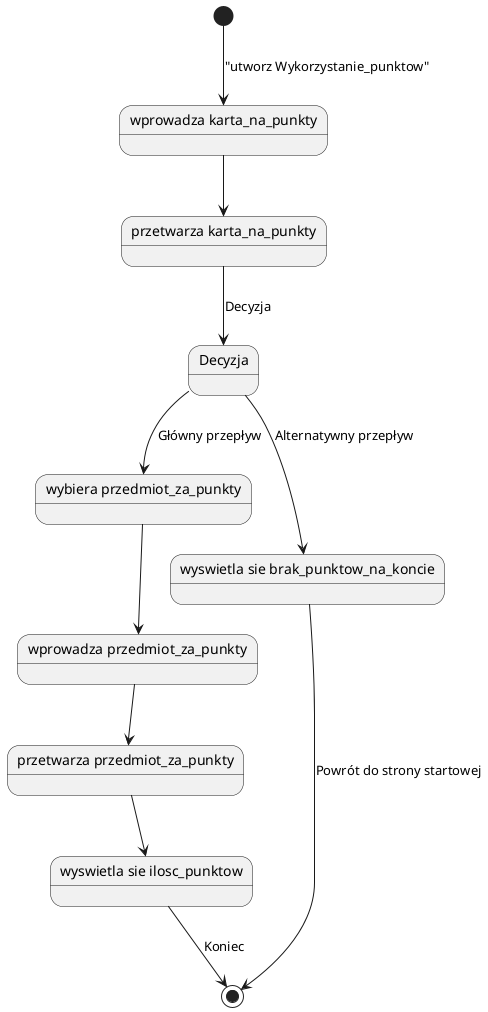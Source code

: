 @startuml
[*] --> S2 : "utworz Wykorzystanie_punktow" 
state "wprowadza karta_na_punkty" as S2
state "przetwarza karta_na_punkty" as S3
S2 --> S3
state "wybiera przedmiot_za_punkty" as S4
state "Decyzja" as D4
S3 --> D4 : Decyzja
state "wyswietla sie brak_punktow_na_koncie" as A5
D4 --> A5 : Alternatywny przepływ
A5 --> [*] : Powrót do strony startowej
D4 --> S4 : Główny przepływ
state "wprowadza przedmiot_za_punkty" as S6
S4 --> S6
state "przetwarza przedmiot_za_punkty" as S7
S6 --> S7
state "wyswietla sie ilosc_punktow" as S8
S7 --> S8
S8 --> [*] : Koniec
@enduml

